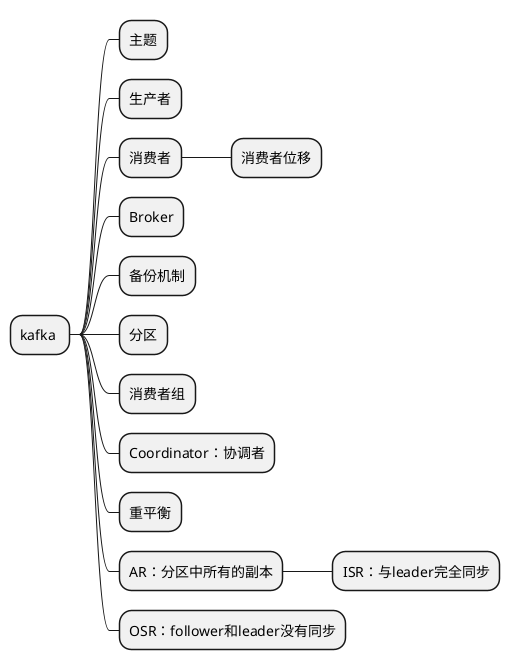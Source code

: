 
@startmindmap
* kafka 
  ** 主题
  ** 生产者
  ** 消费者
    *** 消费者位移
  ** Broker
  ** 备份机制
  ** 分区
  ** 消费者组
  ** Coordinator：协调者
  ** 重平衡
  ** AR：分区中所有的副本
    *** ISR：与leader完全同步
  ** OSR：follower和leader没有同步
@endmindmap

